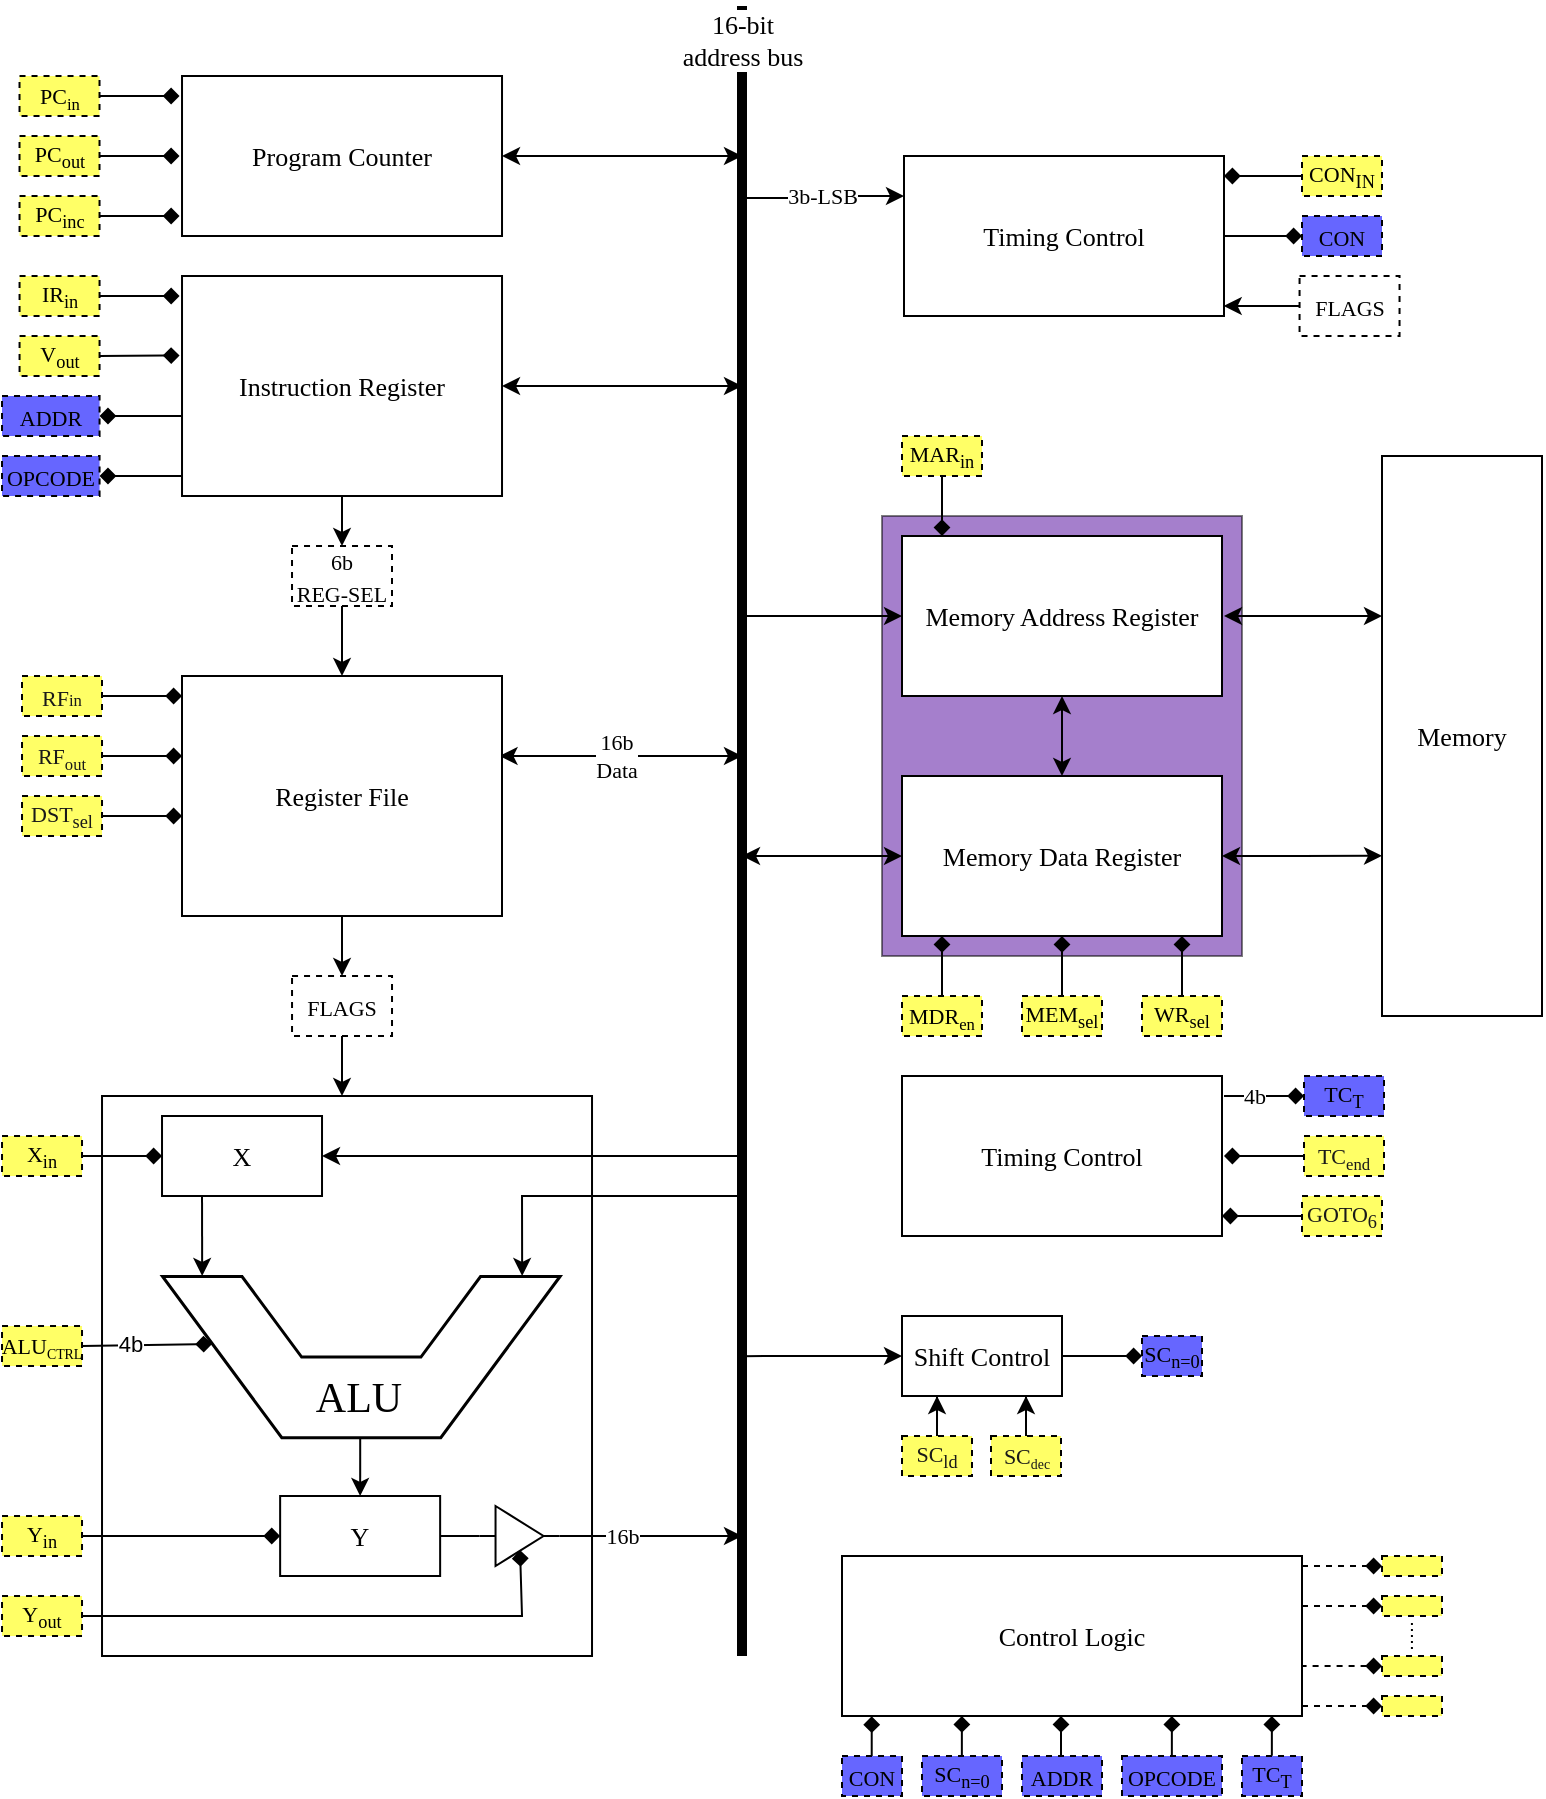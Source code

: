 <mxfile version="24.7.8" pages="2">
  <diagram name="Page-1" id="vSwhyiz1Xy6Y2kjDcV_P">
    <mxGraphModel dx="1434" dy="837" grid="1" gridSize="10" guides="1" tooltips="1" connect="1" arrows="1" fold="1" page="1" pageScale="1" pageWidth="827" pageHeight="1169" background="none" math="1" shadow="0">
      <root>
        <mxCell id="0" />
        <mxCell id="1" parent="0" />
        <mxCell id="bgm6wxLMQWX_yGzGKck9-151" value="" style="rounded=0;whiteSpace=wrap;html=1;fontFamily=jetbrains mono;fontSize=13;" parent="1" vertex="1">
          <mxGeometry x="80.01" y="610" width="245" height="280" as="geometry" />
        </mxCell>
        <mxCell id="bgm6wxLMQWX_yGzGKck9-150" value="" style="rounded=0;whiteSpace=wrap;html=1;fontFamily=jetbrains mono;fontSize=13;fillColor=#4C0099;fillStyle=solid;gradientColor=none;glass=0;shadow=0;opacity=50;" parent="1" vertex="1">
          <mxGeometry x="470" y="320" width="180" height="220" as="geometry" />
        </mxCell>
        <mxCell id="bgm6wxLMQWX_yGzGKck9-74" style="edgeStyle=orthogonalEdgeStyle;rounded=0;orthogonalLoop=1;jettySize=auto;html=1;exitX=1;exitY=0.25;exitDx=0;exitDy=0;startArrow=classic;startFill=1;" parent="1" edge="1">
          <mxGeometry relative="1" as="geometry">
            <mxPoint x="400" y="440" as="targetPoint" />
            <mxPoint x="278.76" y="440.0" as="sourcePoint" />
          </mxGeometry>
        </mxCell>
        <mxCell id="bgm6wxLMQWX_yGzGKck9-84" value="&lt;font face=&quot;jetbrains mono&quot;&gt;16b&lt;/font&gt;&lt;div&gt;&lt;font face=&quot;jetbrains mono&quot;&gt;Data&lt;/font&gt;&lt;/div&gt;" style="edgeLabel;html=1;align=center;verticalAlign=middle;resizable=0;points=[];" parent="bgm6wxLMQWX_yGzGKck9-74" vertex="1" connectable="0">
          <mxGeometry x="-0.09" relative="1" as="geometry">
            <mxPoint x="3" as="offset" />
          </mxGeometry>
        </mxCell>
        <mxCell id="YUyXwFJU9MH_SdsQyZb2-10" style="edgeStyle=orthogonalEdgeStyle;rounded=0;orthogonalLoop=1;jettySize=auto;html=1;entryX=0.5;entryY=0;entryDx=0;entryDy=0;" edge="1" parent="1" source="bgm6wxLMQWX_yGzGKck9-2" target="YUyXwFJU9MH_SdsQyZb2-9">
          <mxGeometry relative="1" as="geometry" />
        </mxCell>
        <mxCell id="bgm6wxLMQWX_yGzGKck9-2" value="Register File" style="rounded=0;whiteSpace=wrap;html=1;fontFamily=jetbrains mono;fontSize=13;points=[[0,0,0,0,0],[0,0.25,0,0,0],[0,0.5,0,0,0],[0,0.75,0,0,0],[0,1,0,0,0],[0.13,0,0,0,0],[0.25,0,0,0,0],[0.25,1,0,0,0],[0.5,0,0,0,0],[0.5,1,0,0,0],[0.75,0,0,0,0],[0.75,1,0,0,0],[1,0,0,0,0],[1,0.25,0,0,0],[1,0.5,0,0,0],[1,0.75,0,0,0],[1,1,0,0,0]];" parent="1" vertex="1">
          <mxGeometry x="120" y="400" width="160" height="120" as="geometry" />
        </mxCell>
        <mxCell id="bgm6wxLMQWX_yGzGKck9-89" style="edgeStyle=orthogonalEdgeStyle;rounded=0;orthogonalLoop=1;jettySize=auto;html=1;entryX=0.5;entryY=0;entryDx=0;entryDy=0;startArrow=classic;startFill=1;" parent="1" source="bgm6wxLMQWX_yGzGKck9-7" target="bgm6wxLMQWX_yGzGKck9-8" edge="1">
          <mxGeometry relative="1" as="geometry" />
        </mxCell>
        <mxCell id="LC9t9_Y2tX1t1bn_03ZO-25" style="edgeStyle=orthogonalEdgeStyle;rounded=0;orthogonalLoop=1;jettySize=auto;html=1;exitX=0;exitY=0.5;exitDx=0;exitDy=0;startArrow=classic;startFill=1;endArrow=none;endFill=0;" parent="1" source="bgm6wxLMQWX_yGzGKck9-7" edge="1">
          <mxGeometry relative="1" as="geometry">
            <mxPoint x="400" y="370" as="targetPoint" />
          </mxGeometry>
        </mxCell>
        <mxCell id="bgm6wxLMQWX_yGzGKck9-7" value="Memory Address Register" style="rounded=0;whiteSpace=wrap;html=1;fontFamily=jetbrains mono;fontSize=13;" parent="1" vertex="1">
          <mxGeometry x="480" y="330" width="160" height="80" as="geometry" />
        </mxCell>
        <mxCell id="LC9t9_Y2tX1t1bn_03ZO-24" style="edgeStyle=orthogonalEdgeStyle;rounded=0;orthogonalLoop=1;jettySize=auto;html=1;exitX=0;exitY=0.5;exitDx=0;exitDy=0;startArrow=classic;startFill=1;" parent="1" source="bgm6wxLMQWX_yGzGKck9-8" edge="1">
          <mxGeometry relative="1" as="geometry">
            <mxPoint x="400" y="490" as="targetPoint" />
          </mxGeometry>
        </mxCell>
        <mxCell id="bgm6wxLMQWX_yGzGKck9-8" value="Memory Data Register" style="rounded=0;whiteSpace=wrap;html=1;fontFamily=jetbrains mono;fontSize=13;" parent="1" vertex="1">
          <mxGeometry x="480" y="450" width="160" height="80" as="geometry" />
        </mxCell>
        <mxCell id="bgm6wxLMQWX_yGzGKck9-9" value="Memory" style="rounded=0;whiteSpace=wrap;html=1;fontFamily=jetbrains mono;fontSize=13;" parent="1" vertex="1">
          <mxGeometry x="720" y="290" width="80" height="280" as="geometry" />
        </mxCell>
        <mxCell id="LC9t9_Y2tX1t1bn_03ZO-12" style="edgeStyle=orthogonalEdgeStyle;rounded=0;orthogonalLoop=1;jettySize=auto;html=1;exitX=0.5;exitY=1;exitDx=0;exitDy=0;entryX=0.5;entryY=0;entryDx=0;entryDy=0;entryPerimeter=0;" parent="1" source="LC9t9_Y2tX1t1bn_03ZO-16" target="bgm6wxLMQWX_yGzGKck9-2" edge="1">
          <mxGeometry relative="1" as="geometry">
            <mxPoint x="140.731" y="390" as="targetPoint" />
            <Array as="points" />
          </mxGeometry>
        </mxCell>
        <mxCell id="LC9t9_Y2tX1t1bn_03ZO-28" style="edgeStyle=orthogonalEdgeStyle;rounded=0;orthogonalLoop=1;jettySize=auto;html=1;startArrow=classic;startFill=1;" parent="1" source="bgm6wxLMQWX_yGzGKck9-10" edge="1">
          <mxGeometry relative="1" as="geometry">
            <mxPoint x="400" y="255" as="targetPoint" />
            <Array as="points">
              <mxPoint x="400" y="255" />
            </Array>
          </mxGeometry>
        </mxCell>
        <mxCell id="YUyXwFJU9MH_SdsQyZb2-1" value="" style="edgeStyle=orthogonalEdgeStyle;rounded=0;orthogonalLoop=1;jettySize=auto;html=1;" edge="1" parent="1" source="bgm6wxLMQWX_yGzGKck9-10" target="LC9t9_Y2tX1t1bn_03ZO-16">
          <mxGeometry relative="1" as="geometry" />
        </mxCell>
        <mxCell id="bgm6wxLMQWX_yGzGKck9-10" value="Instruction Register" style="rounded=0;whiteSpace=wrap;html=1;fontFamily=jetbrains mono;fontSize=13;points=[[0,0,0,0,0],[0,0.25,0,0,0],[0,0.5,0,0,0],[0,0.75,0,0,0],[0,1,0,0,0],[0.13,1,0,0,0],[0.25,0,0,0,0],[0.25,1,0,0,0],[0.5,0,0,0,0],[0.5,1,0,0,0],[0.75,0,0,0,0],[0.75,1,0,0,0],[1,0,0,0,0],[1,0.25,0,0,0],[1,0.5,0,0,0],[1,0.75,0,0,0],[1,1,0,0,0]];" parent="1" vertex="1">
          <mxGeometry x="120.01" y="200" width="160" height="110" as="geometry" />
        </mxCell>
        <mxCell id="bgm6wxLMQWX_yGzGKck9-70" style="edgeStyle=none;rounded=0;orthogonalLoop=1;jettySize=auto;html=1;exitX=0.25;exitY=1;exitDx=0;exitDy=0;entryX=0;entryY=0.899;entryDx=0;entryDy=0;entryPerimeter=0;" parent="1" source="bgm6wxLMQWX_yGzGKck9-61" target="bgm6wxLMQWX_yGzGKck9-58" edge="1">
          <mxGeometry relative="1" as="geometry">
            <mxPoint x="130.01" y="690" as="targetPoint" />
          </mxGeometry>
        </mxCell>
        <mxCell id="bgm6wxLMQWX_yGzGKck9-73" style="edgeStyle=orthogonalEdgeStyle;rounded=0;orthogonalLoop=1;jettySize=auto;html=1;startArrow=classic;startFill=1;endArrow=none;endFill=0;exitX=1;exitY=0.5;exitDx=0;exitDy=0;" parent="1" source="bgm6wxLMQWX_yGzGKck9-61" edge="1">
          <mxGeometry relative="1" as="geometry">
            <mxPoint x="400" y="640" as="targetPoint" />
            <mxPoint x="140.01" y="640" as="sourcePoint" />
          </mxGeometry>
        </mxCell>
        <mxCell id="bgm6wxLMQWX_yGzGKck9-61" value="X" style="rounded=0;whiteSpace=wrap;html=1;fontFamily=jetbrains mono;fontSize=13;" parent="1" vertex="1">
          <mxGeometry x="110.01" y="620" width="80" height="40" as="geometry" />
        </mxCell>
        <mxCell id="bgm6wxLMQWX_yGzGKck9-69" value="" style="group" parent="1" vertex="1" connectable="0">
          <mxGeometry x="110.015" y="699.995" width="198.75" height="80.935" as="geometry" />
        </mxCell>
        <mxCell id="bgm6wxLMQWX_yGzGKck9-58" value="" style="shape=stencil(tZXRjoIwEEW/pq+bQsPq6wb1PyqOS2NtSdvV3b93oGCs0I0IJISkc7mHIb1DCcttySsgKS0J25A0TSjFO66vT2tuKyicL164EXwvwSvWGX2Cqzi4liFUCUa4WmVbQr/wmfpieaGVQojQygbKg44wLhR66a+Hta//C1YV8s/gwLRNNtXd68yPbAFqskSnIbPre95OZ6KGvSaL7NQ81ORNJsuxEgsxy/e8OH0b/aMOfVdUO2oDA8JdFlL6AYt9YMXruesJnXzWF/h/moawnVsK9eC+/wxaP5sKWI0FPGWMTvOvx9qz0P+ZTfOzsf7Q/sL+FVLbaHKwHgkPHguDmWs8vcQ2VX+ONIUb);whiteSpace=wrap;html=1;rotation=90;strokeWidth=1.5;fontSize=13;container=0;points=[[0,0,0,0,0],[0,0.3,0,-38,0],[0,1,0,0,0],[0.5,0,0,0,0],[0.5,1,0,0,0],[1,0.3,0,39,0],[1,0.5,0,0,0]];" parent="bgm6wxLMQWX_yGzGKck9-69" vertex="1">
          <mxGeometry x="59.065" y="-59.065" width="80.62" height="198.75" as="geometry" />
        </mxCell>
        <mxCell id="bgm6wxLMQWX_yGzGKck9-60" value="&lt;font face=&quot;jetbrains mono&quot; style=&quot;font-size: 21px;&quot;&gt;ALU&lt;/font&gt;" style="text;strokeColor=none;align=center;fillColor=none;html=1;verticalAlign=middle;whiteSpace=wrap;rounded=0;fontSize=21;container=0;" parent="bgm6wxLMQWX_yGzGKck9-69" vertex="1">
          <mxGeometry x="69.375" y="40.935" width="59.37" height="40" as="geometry" />
        </mxCell>
        <mxCell id="bgm6wxLMQWX_yGzGKck9-71" value="" style="edgeStyle=none;orthogonalLoop=1;jettySize=auto;html=1;rounded=0;entryX=0;entryY=0.094;entryDx=0;entryDy=0;entryPerimeter=0;" parent="1" target="bgm6wxLMQWX_yGzGKck9-58" edge="1">
          <mxGeometry width="80" relative="1" as="geometry">
            <mxPoint x="400" y="660" as="sourcePoint" />
            <mxPoint x="250.01" y="700" as="targetPoint" />
            <Array as="points">
              <mxPoint x="290.01" y="660" />
            </Array>
          </mxGeometry>
        </mxCell>
        <mxCell id="bgm6wxLMQWX_yGzGKck9-91" style="edgeStyle=orthogonalEdgeStyle;rounded=0;orthogonalLoop=1;jettySize=auto;html=1;entryX=0;entryY=0.714;entryDx=0;entryDy=0;entryPerimeter=0;startArrow=classic;startFill=1;" parent="1" source="bgm6wxLMQWX_yGzGKck9-8" target="bgm6wxLMQWX_yGzGKck9-9" edge="1">
          <mxGeometry relative="1" as="geometry" />
        </mxCell>
        <mxCell id="bgm6wxLMQWX_yGzGKck9-92" style="edgeStyle=orthogonalEdgeStyle;rounded=0;orthogonalLoop=1;jettySize=auto;html=1;entryX=0;entryY=0.714;entryDx=0;entryDy=0;entryPerimeter=0;startArrow=classic;startFill=1;" parent="1" edge="1">
          <mxGeometry relative="1" as="geometry">
            <mxPoint x="641" y="370" as="sourcePoint" />
            <mxPoint x="720" y="370" as="targetPoint" />
          </mxGeometry>
        </mxCell>
        <mxCell id="bgm6wxLMQWX_yGzGKck9-99" value="Control Logic" style="rounded=0;whiteSpace=wrap;html=1;fontFamily=jetbrains mono;fontSize=13;" parent="1" vertex="1">
          <mxGeometry x="450" y="840" width="230" height="80" as="geometry" />
        </mxCell>
        <mxCell id="bgm6wxLMQWX_yGzGKck9-102" style="edgeStyle=orthogonalEdgeStyle;rounded=0;orthogonalLoop=1;jettySize=auto;html=1;exitX=1;exitY=0.5;exitDx=0;exitDy=0;" parent="1" source="bgm6wxLMQWX_yGzGKck9-130" edge="1">
          <mxGeometry relative="1" as="geometry">
            <mxPoint x="400" y="830" as="targetPoint" />
            <mxPoint x="320.01" y="830" as="sourcePoint" />
          </mxGeometry>
        </mxCell>
        <mxCell id="bgm6wxLMQWX_yGzGKck9-100" value="Y" style="rounded=0;whiteSpace=wrap;html=1;fontFamily=jetbrains mono;fontSize=13;" parent="1" vertex="1">
          <mxGeometry x="169.07" y="810" width="80" height="40" as="geometry" />
        </mxCell>
        <mxCell id="bgm6wxLMQWX_yGzGKck9-101" style="edgeStyle=orthogonalEdgeStyle;rounded=0;orthogonalLoop=1;jettySize=auto;html=1;entryX=0.5;entryY=0;entryDx=0;entryDy=0;" parent="1" source="bgm6wxLMQWX_yGzGKck9-60" target="bgm6wxLMQWX_yGzGKck9-100" edge="1">
          <mxGeometry relative="1" as="geometry" />
        </mxCell>
        <mxCell id="bgm6wxLMQWX_yGzGKck9-104" value="&lt;font face=&quot;jetbrains mono&quot;&gt;16b&lt;/font&gt;" style="edgeLabel;html=1;align=center;verticalAlign=middle;resizable=0;points=[];" parent="1" vertex="1" connectable="0">
          <mxGeometry x="340.008" y="830.0" as="geometry" />
        </mxCell>
        <mxCell id="LC9t9_Y2tX1t1bn_03ZO-29" style="edgeStyle=orthogonalEdgeStyle;rounded=0;orthogonalLoop=1;jettySize=auto;html=1;startArrow=classic;startFill=1;" parent="1" source="bgm6wxLMQWX_yGzGKck9-106" edge="1">
          <mxGeometry relative="1" as="geometry">
            <mxPoint x="400" y="140" as="targetPoint" />
          </mxGeometry>
        </mxCell>
        <mxCell id="bgm6wxLMQWX_yGzGKck9-106" value="Program Counter" style="rounded=0;whiteSpace=wrap;html=1;fontFamily=jetbrains mono;fontSize=13;" parent="1" vertex="1">
          <mxGeometry x="120.01" y="100" width="160" height="80" as="geometry" />
        </mxCell>
        <mxCell id="bgm6wxLMQWX_yGzGKck9-115" value="" style="endArrow=diamond;html=1;rounded=0;entryX=0;entryY=0.25;entryDx=0;entryDy=0;endFill=1;endSize=6;targetPerimeterSpacing=0;sourcePerimeterSpacing=0;startArrow=none;startFill=0;" parent="1" edge="1">
          <mxGeometry width="50" height="50" relative="1" as="geometry">
            <mxPoint x="78.76" y="110" as="sourcePoint" />
            <mxPoint x="118.76" y="110" as="targetPoint" />
          </mxGeometry>
        </mxCell>
        <mxCell id="bgm6wxLMQWX_yGzGKck9-120" value="&lt;font style=&quot;font-size: 11px;&quot;&gt;PC&lt;/font&gt;&lt;font style=&quot;&quot; size=&quot;1&quot;&gt;&lt;sub&gt;in&lt;/sub&gt;&lt;/font&gt;" style="rounded=0;whiteSpace=wrap;html=1;fontFamily=jetbrains mono;fontSize=13;strokeWidth=1;dashed=1;fillColor=#FFFF66;fontColor=#000000;" parent="1" vertex="1">
          <mxGeometry x="38.76" y="100" width="40" height="20" as="geometry" />
        </mxCell>
        <mxCell id="bgm6wxLMQWX_yGzGKck9-121" value="" style="endArrow=diamond;html=1;rounded=0;entryX=0;entryY=0.25;entryDx=0;entryDy=0;endFill=1;endSize=6;targetPerimeterSpacing=0;sourcePerimeterSpacing=0;startArrow=none;startFill=0;" parent="1" edge="1">
          <mxGeometry width="50" height="50" relative="1" as="geometry">
            <mxPoint x="78.76" y="140" as="sourcePoint" />
            <mxPoint x="118.76" y="140" as="targetPoint" />
          </mxGeometry>
        </mxCell>
        <mxCell id="bgm6wxLMQWX_yGzGKck9-122" value="&lt;font style=&quot;font-size: 11px;&quot;&gt;PC&lt;sub&gt;out&lt;/sub&gt;&lt;/font&gt;" style="rounded=0;whiteSpace=wrap;html=1;fontFamily=jetbrains mono;fontSize=13;strokeWidth=1;dashed=1;fillColor=#FFFF66;fontColor=#000000;" parent="1" vertex="1">
          <mxGeometry x="38.76" y="130" width="40" height="20" as="geometry" />
        </mxCell>
        <mxCell id="bgm6wxLMQWX_yGzGKck9-123" value="" style="endArrow=diamond;html=1;rounded=0;entryX=0;entryY=0.25;entryDx=0;entryDy=0;endFill=1;endSize=6;targetPerimeterSpacing=0;sourcePerimeterSpacing=0;startArrow=none;startFill=0;" parent="1" edge="1">
          <mxGeometry width="50" height="50" relative="1" as="geometry">
            <mxPoint x="78.78" y="210" as="sourcePoint" />
            <mxPoint x="118.78" y="210" as="targetPoint" />
          </mxGeometry>
        </mxCell>
        <mxCell id="bgm6wxLMQWX_yGzGKck9-124" value="&lt;font style=&quot;font-size: 11px;&quot;&gt;IR&lt;sub&gt;in&lt;/sub&gt;&lt;/font&gt;" style="rounded=0;whiteSpace=wrap;html=1;fontFamily=jetbrains mono;fontSize=13;strokeWidth=1;dashed=1;fillColor=#FFFF66;fontColor=#000000;" parent="1" vertex="1">
          <mxGeometry x="38.78" y="200" width="40" height="20" as="geometry" />
        </mxCell>
        <mxCell id="bgm6wxLMQWX_yGzGKck9-126" value="" style="endArrow=diamond;html=1;rounded=0;entryX=0;entryY=0.25;entryDx=0;entryDy=0;endFill=1;endSize=6;targetPerimeterSpacing=0;sourcePerimeterSpacing=0;startArrow=none;startFill=0;exitX=1;exitY=0.5;exitDx=0;exitDy=0;" parent="1" edge="1" source="bgm6wxLMQWX_yGzGKck9-127">
          <mxGeometry width="50" height="50" relative="1" as="geometry">
            <mxPoint x="78.78" y="239.76" as="sourcePoint" />
            <mxPoint x="118.78" y="239.76" as="targetPoint" />
          </mxGeometry>
        </mxCell>
        <mxCell id="bgm6wxLMQWX_yGzGKck9-127" value="&lt;font style=&quot;&quot;&gt;&lt;span style=&quot;font-size: 11px;&quot;&gt;V&lt;sub&gt;out&lt;/sub&gt;&lt;/span&gt;&lt;/font&gt;" style="rounded=0;whiteSpace=wrap;html=1;fontFamily=jetbrains mono;fontSize=13;strokeWidth=1;dashed=1;fillColor=#FFFF66;fontColor=#000000;" parent="1" vertex="1">
          <mxGeometry x="38.78" y="230" width="40" height="20" as="geometry" />
        </mxCell>
        <mxCell id="bgm6wxLMQWX_yGzGKck9-128" value="" style="endArrow=diamond;html=1;rounded=0;endFill=1;endSize=6;targetPerimeterSpacing=0;sourcePerimeterSpacing=0;startArrow=none;startFill=0;exitX=1;exitY=0.5;exitDx=0;exitDy=0;" parent="1" source="bgm6wxLMQWX_yGzGKck9-129" edge="1">
          <mxGeometry width="50" height="50" relative="1" as="geometry">
            <mxPoint x="250.95" y="870" as="sourcePoint" />
            <mxPoint x="289.01" y="837" as="targetPoint" />
            <Array as="points">
              <mxPoint x="290.01" y="870" />
            </Array>
          </mxGeometry>
        </mxCell>
        <mxCell id="bgm6wxLMQWX_yGzGKck9-129" value="&lt;font style=&quot;font-size: 11px;&quot;&gt;Y&lt;sub&gt;out&lt;/sub&gt;&lt;/font&gt;" style="rounded=0;whiteSpace=wrap;html=1;fontFamily=jetbrains mono;fontSize=13;strokeWidth=1;dashed=1;fillColor=#FFFF66;fontColor=#000000;" parent="1" vertex="1">
          <mxGeometry x="30.01" y="860" width="40" height="20" as="geometry" />
        </mxCell>
        <mxCell id="bgm6wxLMQWX_yGzGKck9-131" style="edgeStyle=orthogonalEdgeStyle;rounded=0;orthogonalLoop=1;jettySize=auto;html=1;exitX=0;exitY=0.5;exitDx=0;exitDy=0;entryX=1;entryY=0.5;entryDx=0;entryDy=0;startArrow=none;startFill=0;endArrow=none;endFill=0;" parent="1" source="bgm6wxLMQWX_yGzGKck9-130" target="bgm6wxLMQWX_yGzGKck9-100" edge="1">
          <mxGeometry relative="1" as="geometry" />
        </mxCell>
        <mxCell id="bgm6wxLMQWX_yGzGKck9-130" value="" style="verticalLabelPosition=bottom;shadow=0;dashed=0;align=center;html=1;verticalAlign=top;shape=mxgraph.electrical.logic_gates.buffer2;" parent="1" vertex="1">
          <mxGeometry x="268.77" y="815" width="40" height="30" as="geometry" />
        </mxCell>
        <mxCell id="bgm6wxLMQWX_yGzGKck9-132" value="" style="endArrow=diamond;html=1;rounded=0;entryX=0;entryY=0.25;entryDx=0;entryDy=0;endFill=1;endSize=6;targetPerimeterSpacing=0;sourcePerimeterSpacing=0;startArrow=none;startFill=0;exitX=1;exitY=0.5;exitDx=0;exitDy=0;" parent="1" source="bgm6wxLMQWX_yGzGKck9-133" edge="1">
          <mxGeometry width="50" height="50" relative="1" as="geometry">
            <mxPoint x="129.07" y="830" as="sourcePoint" />
            <mxPoint x="169.07" y="830" as="targetPoint" />
          </mxGeometry>
        </mxCell>
        <mxCell id="bgm6wxLMQWX_yGzGKck9-133" value="&lt;span style=&quot;font-size: 11px;&quot;&gt;Y&lt;sub&gt;in&lt;/sub&gt;&lt;/span&gt;" style="rounded=0;whiteSpace=wrap;html=1;fontFamily=jetbrains mono;fontSize=13;strokeWidth=1;dashed=1;fillColor=#FFFF66;fontColor=#000000;" parent="1" vertex="1">
          <mxGeometry x="30.01" y="820" width="40" height="20" as="geometry" />
        </mxCell>
        <mxCell id="bgm6wxLMQWX_yGzGKck9-134" value="" style="endArrow=diamond;html=1;rounded=0;entryX=0;entryY=0.25;entryDx=0;entryDy=0;endFill=1;endSize=6;targetPerimeterSpacing=0;sourcePerimeterSpacing=0;startArrow=none;startFill=0;exitX=1;exitY=0.5;exitDx=0;exitDy=0;" parent="1" source="bgm6wxLMQWX_yGzGKck9-135" edge="1">
          <mxGeometry width="50" height="50" relative="1" as="geometry">
            <mxPoint x="70.01" y="640" as="sourcePoint" />
            <mxPoint x="110.01" y="640" as="targetPoint" />
          </mxGeometry>
        </mxCell>
        <mxCell id="bgm6wxLMQWX_yGzGKck9-135" value="&lt;span style=&quot;font-size: 11px;&quot;&gt;X&lt;sub&gt;in&lt;/sub&gt;&lt;/span&gt;" style="rounded=0;whiteSpace=wrap;html=1;fontFamily=jetbrains mono;fontSize=13;strokeWidth=1;dashed=1;fillColor=#FFFF66;fontColor=#000000;" parent="1" vertex="1">
          <mxGeometry x="30.01" y="630" width="40" height="20" as="geometry" />
        </mxCell>
        <mxCell id="n07r1d7HXpZVxYv5g-Mc-14" value="&lt;span style=&quot;font-size: 11px;&quot;&gt;ALU&lt;/span&gt;&lt;span style=&quot;font-size: 8.333px;&quot;&gt;&lt;sub&gt;CTRL&lt;/sub&gt;&lt;/span&gt;" style="rounded=0;whiteSpace=wrap;html=1;fontFamily=jetbrains mono;fontSize=13;strokeWidth=1;dashed=1;fillColor=#FFFF66;fontColor=#000000;" parent="1" vertex="1">
          <mxGeometry x="30.01" y="725" width="40" height="20" as="geometry" />
        </mxCell>
        <mxCell id="n07r1d7HXpZVxYv5g-Mc-15" value="" style="endArrow=diamond;html=1;rounded=0;endFill=1;endSize=6;targetPerimeterSpacing=0;sourcePerimeterSpacing=0;startArrow=none;startFill=0;exitX=1;exitY=0.5;exitDx=0;exitDy=0;" parent="1" edge="1">
          <mxGeometry width="50" height="50" relative="1" as="geometry">
            <mxPoint x="70.01" y="735" as="sourcePoint" />
            <mxPoint x="135.01" y="734" as="targetPoint" />
          </mxGeometry>
        </mxCell>
        <mxCell id="wqojDmfeKpwbc1v5SeDq-1" value="4b" style="edgeLabel;html=1;align=center;verticalAlign=middle;resizable=0;points=[];" parent="n07r1d7HXpZVxYv5g-Mc-15" vertex="1" connectable="0">
          <mxGeometry x="-0.271" y="1" relative="1" as="geometry">
            <mxPoint as="offset" />
          </mxGeometry>
        </mxCell>
        <mxCell id="n07r1d7HXpZVxYv5g-Mc-19" value="Shift Control" style="rounded=0;whiteSpace=wrap;html=1;fontFamily=jetbrains mono;fontSize=13;" parent="1" vertex="1">
          <mxGeometry x="480" y="720" width="80" height="40" as="geometry" />
        </mxCell>
        <mxCell id="n07r1d7HXpZVxYv5g-Mc-20" style="rounded=0;orthogonalLoop=1;jettySize=auto;html=1;startArrow=classic;startFill=1;endArrow=none;endFill=0;exitX=0;exitY=0.5;exitDx=0;exitDy=0;" parent="1" source="n07r1d7HXpZVxYv5g-Mc-19" edge="1">
          <mxGeometry relative="1" as="geometry">
            <mxPoint x="400" y="740.07" as="targetPoint" />
            <mxPoint x="501" y="840.07" as="sourcePoint" />
          </mxGeometry>
        </mxCell>
        <mxCell id="n07r1d7HXpZVxYv5g-Mc-22" value="&lt;span style=&quot;font-size: 11px;&quot;&gt;SC&lt;sub&gt;ld&lt;/sub&gt;&lt;/span&gt;" style="rounded=0;whiteSpace=wrap;html=1;fontFamily=jetbrains mono;fontSize=13;strokeWidth=1;dashed=1;fillColor=#FFFF66;imageAspect=1;absoluteArcSize=0;glass=0;fontColor=#191919;" parent="1" vertex="1">
          <mxGeometry x="480" y="780" width="35" height="20" as="geometry" />
        </mxCell>
        <mxCell id="n07r1d7HXpZVxYv5g-Mc-24" value="&lt;span style=&quot;font-size: 11px;&quot;&gt;SC&lt;/span&gt;&lt;span style=&quot;font-size: 8.333px;&quot;&gt;&lt;sub&gt;dec&lt;/sub&gt;&lt;/span&gt;" style="rounded=0;whiteSpace=wrap;html=1;fontFamily=jetbrains mono;fontSize=13;strokeWidth=1;dashed=1;fillColor=#FFFF66;fontColor=#191919;" parent="1" vertex="1">
          <mxGeometry x="524.5" y="780" width="35" height="20" as="geometry" />
        </mxCell>
        <mxCell id="n07r1d7HXpZVxYv5g-Mc-25" value="&lt;span style=&quot;font-size: 11px;&quot;&gt;SC&lt;sub&gt;n=0&lt;/sub&gt;&lt;/span&gt;" style="rounded=0;whiteSpace=wrap;html=1;fontFamily=jetbrains mono;fontSize=13;strokeWidth=1;dashed=1;fillColor=#6666FF;" parent="1" vertex="1">
          <mxGeometry x="600" y="730.0" width="30" height="20" as="geometry" />
        </mxCell>
        <mxCell id="n07r1d7HXpZVxYv5g-Mc-26" value="" style="endArrow=diamond;html=1;rounded=0;endFill=1;endSize=6;targetPerimeterSpacing=0;sourcePerimeterSpacing=0;startArrow=none;startFill=0;entryX=0;entryY=0.5;entryDx=0;entryDy=0;exitX=1;exitY=0.5;exitDx=0;exitDy=0;" parent="1" target="n07r1d7HXpZVxYv5g-Mc-25" edge="1">
          <mxGeometry width="50" height="50" relative="1" as="geometry">
            <mxPoint x="560" y="740.0" as="sourcePoint" />
            <mxPoint x="630.94" y="740.0" as="targetPoint" />
            <Array as="points" />
          </mxGeometry>
        </mxCell>
        <mxCell id="n07r1d7HXpZVxYv5g-Mc-28" value="Timing Control" style="rounded=0;whiteSpace=wrap;html=1;fontFamily=jetbrains mono;fontSize=13;" parent="1" vertex="1">
          <mxGeometry x="480" y="600" width="160" height="80" as="geometry" />
        </mxCell>
        <mxCell id="n07r1d7HXpZVxYv5g-Mc-29" value="&lt;span style=&quot;font-size: 11px;&quot;&gt;TC&lt;sub&gt;T&lt;/sub&gt;&lt;/span&gt;" style="rounded=0;whiteSpace=wrap;html=1;fontFamily=jetbrains mono;fontSize=13;strokeWidth=1;dashed=1;fillColor=#6666FF;" parent="1" vertex="1">
          <mxGeometry x="681" y="600" width="40" height="20" as="geometry" />
        </mxCell>
        <mxCell id="n07r1d7HXpZVxYv5g-Mc-30" value="" style="endArrow=diamond;html=1;rounded=0;endFill=1;endSize=6;targetPerimeterSpacing=0;sourcePerimeterSpacing=0;startArrow=none;startFill=0;entryX=0;entryY=0.5;entryDx=0;entryDy=0;exitX=1;exitY=0.25;exitDx=0;exitDy=0;" parent="1" target="n07r1d7HXpZVxYv5g-Mc-29" edge="1">
          <mxGeometry width="50" height="50" relative="1" as="geometry">
            <mxPoint x="641" y="610" as="sourcePoint" />
            <mxPoint x="712.94" y="610" as="targetPoint" />
            <Array as="points" />
          </mxGeometry>
        </mxCell>
        <mxCell id="LC9t9_Y2tX1t1bn_03ZO-19" value="&lt;font face=&quot;jetbrains mono&quot;&gt;4&lt;/font&gt;&lt;span style=&quot;font-family: &amp;quot;jetbrains mono&amp;quot;;&quot;&gt;b&lt;/span&gt;" style="edgeLabel;html=1;align=center;verticalAlign=middle;resizable=0;points=[];" parent="n07r1d7HXpZVxYv5g-Mc-30" vertex="1" connectable="0">
          <mxGeometry x="-0.174" relative="1" as="geometry">
            <mxPoint x="-2" as="offset" />
          </mxGeometry>
        </mxCell>
        <mxCell id="n07r1d7HXpZVxYv5g-Mc-32" value="" style="endArrow=diamond;html=1;rounded=0;endFill=1;endSize=6;targetPerimeterSpacing=0;sourcePerimeterSpacing=0;startArrow=none;startFill=0;exitX=0;exitY=0.5;exitDx=0;exitDy=0;" parent="1" edge="1">
          <mxGeometry width="50" height="50" relative="1" as="geometry">
            <mxPoint x="681" y="640" as="sourcePoint" />
            <mxPoint x="641" y="640" as="targetPoint" />
          </mxGeometry>
        </mxCell>
        <mxCell id="n07r1d7HXpZVxYv5g-Mc-33" value="&lt;span style=&quot;font-size: 11px;&quot;&gt;TC&lt;/span&gt;&lt;font size=&quot;1&quot;&gt;&lt;sub&gt;end&lt;/sub&gt;&lt;/font&gt;" style="rounded=0;whiteSpace=wrap;html=1;fontFamily=jetbrains mono;fontSize=13;strokeWidth=1;dashed=1;fillColor=#FFFF66;fontColor=#191919;" parent="1" vertex="1">
          <mxGeometry x="681" y="630" width="40" height="20" as="geometry" />
        </mxCell>
        <mxCell id="LC9t9_Y2tX1t1bn_03ZO-3" value="" style="endArrow=diamond;html=1;rounded=0;entryX=0;entryY=0.25;entryDx=0;entryDy=0;endFill=1;endSize=6;targetPerimeterSpacing=0;sourcePerimeterSpacing=0;startArrow=none;startFill=0;exitX=1;exitY=0.5;exitDx=0;exitDy=0;" parent="1" source="LC9t9_Y2tX1t1bn_03ZO-4" edge="1">
          <mxGeometry width="50" height="50" relative="1" as="geometry">
            <mxPoint x="80" y="410" as="sourcePoint" />
            <mxPoint x="120" y="410" as="targetPoint" />
          </mxGeometry>
        </mxCell>
        <mxCell id="LC9t9_Y2tX1t1bn_03ZO-4" value="&lt;span style=&quot;font-size: 11px;&quot;&gt;RF&lt;/span&gt;&lt;span style=&quot;font-size: 8.333px;&quot;&gt;in&lt;/span&gt;" style="rounded=0;whiteSpace=wrap;html=1;fontFamily=jetbrains mono;fontSize=13;strokeWidth=1;dashed=1;fillColor=#FFFF66;fontColor=#191919;" parent="1" vertex="1">
          <mxGeometry x="40" y="400" width="40" height="20" as="geometry" />
        </mxCell>
        <mxCell id="LC9t9_Y2tX1t1bn_03ZO-5" value="" style="endArrow=diamond;html=1;rounded=0;entryX=0;entryY=0.25;entryDx=0;entryDy=0;endFill=1;endSize=6;targetPerimeterSpacing=0;sourcePerimeterSpacing=0;startArrow=none;startFill=0;exitX=1;exitY=0.5;exitDx=0;exitDy=0;" parent="1" source="LC9t9_Y2tX1t1bn_03ZO-6" edge="1">
          <mxGeometry width="50" height="50" relative="1" as="geometry">
            <mxPoint x="80.01" y="440" as="sourcePoint" />
            <mxPoint x="120.01" y="440" as="targetPoint" />
          </mxGeometry>
        </mxCell>
        <mxCell id="LC9t9_Y2tX1t1bn_03ZO-6" value="&lt;span style=&quot;font-size: 11px;&quot;&gt;RF&lt;/span&gt;&lt;font size=&quot;1&quot;&gt;&lt;sub&gt;out&lt;/sub&gt;&lt;/font&gt;" style="rounded=0;whiteSpace=wrap;html=1;fontFamily=jetbrains mono;fontSize=13;strokeWidth=1;dashed=1;fillColor=#FFFF66;fontColor=#191919;" parent="1" vertex="1">
          <mxGeometry x="40.01" y="430" width="40" height="20" as="geometry" />
        </mxCell>
        <mxCell id="LC9t9_Y2tX1t1bn_03ZO-21" value="" style="endArrow=none;html=1;rounded=0;strokeWidth=5;fontSize=13;" parent="1" edge="1">
          <mxGeometry width="50" height="50" relative="1" as="geometry">
            <mxPoint x="400" y="890" as="sourcePoint" />
            <mxPoint x="400" y="65" as="targetPoint" />
          </mxGeometry>
        </mxCell>
        <mxCell id="LC9t9_Y2tX1t1bn_03ZO-22" value="16-bit&lt;div&gt;address bus&lt;/div&gt;" style="edgeLabel;html=1;align=center;verticalAlign=middle;resizable=0;points=[];fontFamily=jetbrains mono;fontSize=13;" parent="LC9t9_Y2tX1t1bn_03ZO-21" vertex="1" connectable="0">
          <mxGeometry x="0.808" relative="1" as="geometry">
            <mxPoint y="-62" as="offset" />
          </mxGeometry>
        </mxCell>
        <mxCell id="LC9t9_Y2tX1t1bn_03ZO-16" value="&lt;span style=&quot;font-size: 11px;&quot;&gt;6b&lt;/span&gt;&lt;div&gt;&lt;span style=&quot;font-size: 11px;&quot;&gt;REG-SEL&lt;/span&gt;&lt;/div&gt;" style="rounded=0;whiteSpace=wrap;html=1;fontFamily=jetbrains mono;fontSize=13;strokeWidth=1;dashed=1;align=center;verticalAlign=middle;" parent="1" vertex="1">
          <mxGeometry x="175.01" y="335" width="49.99" height="30" as="geometry" />
        </mxCell>
        <mxCell id="LC9t9_Y2tX1t1bn_03ZO-33" value="" style="endArrow=diamond;html=1;rounded=0;entryX=0;entryY=0.25;entryDx=0;entryDy=0;endFill=1;endSize=6;targetPerimeterSpacing=0;sourcePerimeterSpacing=0;startArrow=none;startFill=0;exitX=1;exitY=0.5;exitDx=0;exitDy=0;" parent="1" source="LC9t9_Y2tX1t1bn_03ZO-34" edge="1">
          <mxGeometry width="50" height="50" relative="1" as="geometry">
            <mxPoint x="80.01" y="470" as="sourcePoint" />
            <mxPoint x="120.01" y="470" as="targetPoint" />
          </mxGeometry>
        </mxCell>
        <mxCell id="LC9t9_Y2tX1t1bn_03ZO-34" value="&lt;span style=&quot;font-size: 11px;&quot;&gt;DST&lt;sub&gt;sel&lt;/sub&gt;&lt;/span&gt;" style="rounded=0;whiteSpace=wrap;html=1;fontFamily=jetbrains mono;fontSize=13;strokeWidth=1;dashed=1;fillColor=#FFFF66;fontColor=#191919;" parent="1" vertex="1">
          <mxGeometry x="40.01" y="460" width="40" height="20" as="geometry" />
        </mxCell>
        <mxCell id="LC9t9_Y2tX1t1bn_03ZO-38" value="" style="endArrow=diamond;html=1;rounded=0;endFill=1;endSize=6;targetPerimeterSpacing=0;sourcePerimeterSpacing=0;startArrow=none;startFill=0;exitX=0.5;exitY=1;exitDx=0;exitDy=0;" parent="1" source="LC9t9_Y2tX1t1bn_03ZO-39" edge="1">
          <mxGeometry width="50" height="50" relative="1" as="geometry">
            <mxPoint x="515" y="290" as="sourcePoint" />
            <mxPoint x="500" y="330" as="targetPoint" />
          </mxGeometry>
        </mxCell>
        <mxCell id="LC9t9_Y2tX1t1bn_03ZO-39" value="&lt;span style=&quot;font-size: 11px;&quot;&gt;MAR&lt;sub&gt;in&lt;/sub&gt;&lt;/span&gt;" style="rounded=0;whiteSpace=wrap;html=1;fontFamily=jetbrains mono;fontSize=13;strokeWidth=1;dashed=1;fillColor=#FFFF66;fontColor=#000000;" parent="1" vertex="1">
          <mxGeometry x="480" y="280" width="40" height="20" as="geometry" />
        </mxCell>
        <mxCell id="LC9t9_Y2tX1t1bn_03ZO-44" value="" style="endArrow=diamond;html=1;rounded=0;endFill=1;endSize=6;targetPerimeterSpacing=0;sourcePerimeterSpacing=0;startArrow=none;startFill=0;exitX=0.5;exitY=0;exitDx=0;exitDy=0;" parent="1" edge="1">
          <mxGeometry width="50" height="50" relative="1" as="geometry">
            <mxPoint x="560" y="560" as="sourcePoint" />
            <mxPoint x="560" y="530" as="targetPoint" />
          </mxGeometry>
        </mxCell>
        <mxCell id="LC9t9_Y2tX1t1bn_03ZO-45" value="&lt;span style=&quot;font-size: 11px;&quot;&gt;MEM&lt;sub&gt;sel&lt;/sub&gt;&lt;/span&gt;" style="rounded=0;whiteSpace=wrap;html=1;fontFamily=jetbrains mono;fontSize=13;strokeWidth=1;dashed=1;fillColor=#FFFF66;fontColor=#000000;" parent="1" vertex="1">
          <mxGeometry x="540" y="560" width="40" height="20" as="geometry" />
        </mxCell>
        <mxCell id="LC9t9_Y2tX1t1bn_03ZO-47" value="" style="endArrow=diamond;html=1;rounded=0;endFill=1;endSize=6;targetPerimeterSpacing=0;sourcePerimeterSpacing=0;startArrow=none;startFill=0;exitX=0.5;exitY=0;exitDx=0;exitDy=0;" parent="1" source="LC9t9_Y2tX1t1bn_03ZO-48" edge="1">
          <mxGeometry width="50" height="50" relative="1" as="geometry">
            <mxPoint x="616" y="570" as="sourcePoint" />
            <mxPoint x="620" y="530" as="targetPoint" />
          </mxGeometry>
        </mxCell>
        <mxCell id="LC9t9_Y2tX1t1bn_03ZO-48" value="&lt;span style=&quot;font-size: 11px;&quot;&gt;WR&lt;sub&gt;sel&lt;/sub&gt;&lt;/span&gt;" style="rounded=0;whiteSpace=wrap;html=1;fontFamily=jetbrains mono;fontSize=13;strokeWidth=1;dashed=1;fillColor=#FFFF66;fontColor=#000000;" parent="1" vertex="1">
          <mxGeometry x="600" y="560" width="40" height="20" as="geometry" />
        </mxCell>
        <mxCell id="LC9t9_Y2tX1t1bn_03ZO-49" value="" style="endArrow=diamond;html=1;rounded=0;endFill=1;endSize=6;targetPerimeterSpacing=0;sourcePerimeterSpacing=0;startArrow=none;startFill=0;exitX=0.5;exitY=0;exitDx=0;exitDy=0;" parent="1" source="LC9t9_Y2tX1t1bn_03ZO-50" edge="1">
          <mxGeometry width="50" height="50" relative="1" as="geometry">
            <mxPoint x="496" y="570" as="sourcePoint" />
            <mxPoint x="500" y="530" as="targetPoint" />
          </mxGeometry>
        </mxCell>
        <mxCell id="LC9t9_Y2tX1t1bn_03ZO-50" value="&lt;span style=&quot;font-size: 11px;&quot;&gt;MDR&lt;/span&gt;&lt;font size=&quot;1&quot;&gt;&lt;sub&gt;en&lt;/sub&gt;&lt;/font&gt;" style="rounded=0;whiteSpace=wrap;html=1;fontFamily=jetbrains mono;fontSize=13;strokeWidth=1;dashed=1;fillColor=#FFFF66;fontColor=#000000;" parent="1" vertex="1">
          <mxGeometry x="480" y="560" width="40" height="20" as="geometry" />
        </mxCell>
        <mxCell id="LC9t9_Y2tX1t1bn_03ZO-54" value="" style="endArrow=diamond;html=1;rounded=0;entryX=0;entryY=0.25;entryDx=0;entryDy=0;endFill=1;endSize=6;targetPerimeterSpacing=0;sourcePerimeterSpacing=0;startArrow=none;startFill=0;" parent="1" edge="1">
          <mxGeometry width="50" height="50" relative="1" as="geometry">
            <mxPoint x="78.77" y="170" as="sourcePoint" />
            <mxPoint x="118.77" y="170" as="targetPoint" />
          </mxGeometry>
        </mxCell>
        <mxCell id="LC9t9_Y2tX1t1bn_03ZO-55" value="&lt;font style=&quot;font-size: 11px;&quot;&gt;PC&lt;sub&gt;inc&lt;/sub&gt;&lt;/font&gt;" style="rounded=0;whiteSpace=wrap;html=1;fontFamily=jetbrains mono;fontSize=13;strokeWidth=1;dashed=1;fillColor=#FFFF66;fontColor=#000000;" parent="1" vertex="1">
          <mxGeometry x="38.77" y="160" width="40" height="20" as="geometry" />
        </mxCell>
        <mxCell id="YUyXwFJU9MH_SdsQyZb2-2" value="&lt;span style=&quot;font-size: 11px;&quot;&gt;ADDR&lt;/span&gt;" style="rounded=0;whiteSpace=wrap;html=1;fontFamily=jetbrains mono;fontSize=13;strokeWidth=1;dashed=1;fillColor=#6666FF;" vertex="1" parent="1">
          <mxGeometry x="30.01" y="260" width="48.77" height="20" as="geometry" />
        </mxCell>
        <mxCell id="YUyXwFJU9MH_SdsQyZb2-4" value="&lt;span style=&quot;font-size: 11px;&quot;&gt;OPCODE&lt;/span&gt;" style="rounded=0;whiteSpace=wrap;html=1;fontFamily=jetbrains mono;fontSize=13;strokeWidth=1;dashed=1;fillColor=#6666FF;" vertex="1" parent="1">
          <mxGeometry x="30.01" y="290" width="48.77" height="20" as="geometry" />
        </mxCell>
        <mxCell id="YUyXwFJU9MH_SdsQyZb2-5" style="edgeStyle=orthogonalEdgeStyle;rounded=0;orthogonalLoop=1;jettySize=auto;html=1;exitX=1;exitY=0.5;exitDx=0;exitDy=0;startArrow=diamond;startFill=1;endArrow=none;endFill=0;" edge="1" parent="1" source="YUyXwFJU9MH_SdsQyZb2-2">
          <mxGeometry relative="1" as="geometry">
            <mxPoint x="120.01" y="270" as="targetPoint" />
          </mxGeometry>
        </mxCell>
        <mxCell id="YUyXwFJU9MH_SdsQyZb2-6" style="edgeStyle=orthogonalEdgeStyle;rounded=0;orthogonalLoop=1;jettySize=auto;html=1;exitX=1;exitY=0.5;exitDx=0;exitDy=0;startArrow=diamond;startFill=1;endArrow=none;endFill=0;" edge="1" parent="1" source="YUyXwFJU9MH_SdsQyZb2-4">
          <mxGeometry relative="1" as="geometry">
            <mxPoint x="120.01" y="300" as="targetPoint" />
          </mxGeometry>
        </mxCell>
        <mxCell id="YUyXwFJU9MH_SdsQyZb2-11" style="edgeStyle=orthogonalEdgeStyle;rounded=0;orthogonalLoop=1;jettySize=auto;html=1;" edge="1" parent="1" source="YUyXwFJU9MH_SdsQyZb2-9">
          <mxGeometry relative="1" as="geometry">
            <mxPoint x="200" y="610" as="targetPoint" />
            <Array as="points">
              <mxPoint x="200" y="610" />
            </Array>
          </mxGeometry>
        </mxCell>
        <mxCell id="YUyXwFJU9MH_SdsQyZb2-9" value="&lt;span style=&quot;font-size: 11px;&quot;&gt;FLAGS&lt;/span&gt;" style="rounded=0;whiteSpace=wrap;html=1;fontFamily=jetbrains mono;fontSize=13;strokeWidth=1;dashed=1;align=center;verticalAlign=middle;" vertex="1" parent="1">
          <mxGeometry x="175.02" y="550" width="49.99" height="30" as="geometry" />
        </mxCell>
        <mxCell id="YUyXwFJU9MH_SdsQyZb2-22" style="edgeStyle=orthogonalEdgeStyle;rounded=0;orthogonalLoop=1;jettySize=auto;html=1;endArrow=diamond;endFill=1;" edge="1" parent="1" source="YUyXwFJU9MH_SdsQyZb2-14" target="YUyXwFJU9MH_SdsQyZb2-20">
          <mxGeometry relative="1" as="geometry" />
        </mxCell>
        <mxCell id="YUyXwFJU9MH_SdsQyZb2-24" style="edgeStyle=orthogonalEdgeStyle;rounded=0;orthogonalLoop=1;jettySize=auto;html=1;startArrow=classic;startFill=1;endArrow=none;endFill=0;" edge="1" parent="1" source="YUyXwFJU9MH_SdsQyZb2-14">
          <mxGeometry relative="1" as="geometry">
            <mxPoint x="400" y="160" as="targetPoint" />
            <Array as="points">
              <mxPoint x="441" y="160" />
              <mxPoint x="441" y="161" />
              <mxPoint x="400" y="161" />
            </Array>
          </mxGeometry>
        </mxCell>
        <mxCell id="YUyXwFJU9MH_SdsQyZb2-25" value="&lt;font face=&quot;JetBrains Mono&quot;&gt;3b-LSB&lt;/font&gt;" style="edgeLabel;html=1;align=center;verticalAlign=middle;resizable=0;points=[];" vertex="1" connectable="0" parent="YUyXwFJU9MH_SdsQyZb2-24">
          <mxGeometry x="-0.06" y="2" relative="1" as="geometry">
            <mxPoint x="-2" y="-2" as="offset" />
          </mxGeometry>
        </mxCell>
        <mxCell id="YUyXwFJU9MH_SdsQyZb2-14" value="Timing Control" style="rounded=0;whiteSpace=wrap;html=1;fontFamily=jetbrains mono;fontSize=13;" vertex="1" parent="1">
          <mxGeometry x="481" y="140" width="160" height="80" as="geometry" />
        </mxCell>
        <mxCell id="YUyXwFJU9MH_SdsQyZb2-20" value="&lt;span style=&quot;font-size: 11px;&quot;&gt;CON&lt;/span&gt;" style="rounded=0;whiteSpace=wrap;html=1;fontFamily=jetbrains mono;fontSize=13;strokeWidth=1;dashed=1;fillColor=#6666FF;" vertex="1" parent="1">
          <mxGeometry x="680" y="170" width="40" height="20" as="geometry" />
        </mxCell>
        <mxCell id="YUyXwFJU9MH_SdsQyZb2-26" value="&lt;span style=&quot;font-size: 11px;&quot;&gt;CON&lt;sub&gt;IN&lt;/sub&gt;&lt;/span&gt;" style="rounded=0;whiteSpace=wrap;html=1;fontFamily=jetbrains mono;fontSize=13;strokeWidth=1;dashed=1;fillColor=#FFFF66;fontColor=#000000;" vertex="1" parent="1">
          <mxGeometry x="680" y="140" width="40" height="20" as="geometry" />
        </mxCell>
        <mxCell id="YUyXwFJU9MH_SdsQyZb2-27" style="edgeStyle=orthogonalEdgeStyle;rounded=0;orthogonalLoop=1;jettySize=auto;html=1;endArrow=diamond;endFill=1;" edge="1" parent="1" source="YUyXwFJU9MH_SdsQyZb2-26">
          <mxGeometry relative="1" as="geometry">
            <mxPoint x="641" y="150" as="targetPoint" />
          </mxGeometry>
        </mxCell>
        <mxCell id="YUyXwFJU9MH_SdsQyZb2-28" value="&lt;span style=&quot;font-size: 11px;&quot;&gt;FLAGS&lt;/span&gt;" style="rounded=0;whiteSpace=wrap;html=1;fontFamily=jetbrains mono;fontSize=13;strokeWidth=1;dashed=1;align=center;verticalAlign=middle;" vertex="1" parent="1">
          <mxGeometry x="678.78" y="200" width="49.99" height="30" as="geometry" />
        </mxCell>
        <mxCell id="YUyXwFJU9MH_SdsQyZb2-30" style="edgeStyle=orthogonalEdgeStyle;rounded=0;orthogonalLoop=1;jettySize=auto;html=1;entryX=0.999;entryY=0.937;entryDx=0;entryDy=0;entryPerimeter=0;" edge="1" parent="1" source="YUyXwFJU9MH_SdsQyZb2-28" target="YUyXwFJU9MH_SdsQyZb2-14">
          <mxGeometry relative="1" as="geometry" />
        </mxCell>
        <mxCell id="YUyXwFJU9MH_SdsQyZb2-36" value="" style="endArrow=diamond;html=1;rounded=0;endFill=1;endSize=6;targetPerimeterSpacing=0;sourcePerimeterSpacing=0;startArrow=none;startFill=0;exitX=0;exitY=0.5;exitDx=0;exitDy=0;" edge="1" parent="1">
          <mxGeometry width="50" height="50" relative="1" as="geometry">
            <mxPoint x="680" y="670" as="sourcePoint" />
            <mxPoint x="640" y="670" as="targetPoint" />
          </mxGeometry>
        </mxCell>
        <mxCell id="YUyXwFJU9MH_SdsQyZb2-37" value="&lt;span style=&quot;font-size: 11px;&quot;&gt;GOTO&lt;sub&gt;6&lt;/sub&gt;&lt;/span&gt;" style="rounded=0;whiteSpace=wrap;html=1;fontFamily=jetbrains mono;fontSize=13;strokeWidth=1;dashed=1;fillColor=#FFFF66;fontColor=#191919;" vertex="1" parent="1">
          <mxGeometry x="680" y="660" width="40" height="20" as="geometry" />
        </mxCell>
        <mxCell id="YUyXwFJU9MH_SdsQyZb2-38" style="edgeStyle=orthogonalEdgeStyle;rounded=0;orthogonalLoop=1;jettySize=auto;html=1;entryX=0.219;entryY=1;entryDx=0;entryDy=0;entryPerimeter=0;" edge="1" parent="1" source="n07r1d7HXpZVxYv5g-Mc-22" target="n07r1d7HXpZVxYv5g-Mc-19">
          <mxGeometry relative="1" as="geometry" />
        </mxCell>
        <mxCell id="YUyXwFJU9MH_SdsQyZb2-39" style="edgeStyle=orthogonalEdgeStyle;rounded=0;orthogonalLoop=1;jettySize=auto;html=1;entryX=0.775;entryY=1;entryDx=0;entryDy=0;entryPerimeter=0;" edge="1" parent="1" source="n07r1d7HXpZVxYv5g-Mc-24" target="n07r1d7HXpZVxYv5g-Mc-19">
          <mxGeometry relative="1" as="geometry" />
        </mxCell>
        <mxCell id="YUyXwFJU9MH_SdsQyZb2-44" value="&lt;span style=&quot;font-size: 11px;&quot;&gt;ADDR&lt;/span&gt;" style="rounded=0;whiteSpace=wrap;html=1;fontFamily=jetbrains mono;fontSize=13;strokeWidth=1;dashed=1;fillColor=#6666FF;" vertex="1" parent="1">
          <mxGeometry x="540" y="940" width="40" height="20" as="geometry" />
        </mxCell>
        <mxCell id="YUyXwFJU9MH_SdsQyZb2-45" value="&lt;span style=&quot;font-size: 11px;&quot;&gt;OPCODE&lt;/span&gt;" style="rounded=0;whiteSpace=wrap;html=1;fontFamily=jetbrains mono;fontSize=13;strokeWidth=1;dashed=1;fillColor=#6666FF;" vertex="1" parent="1">
          <mxGeometry x="590" y="940" width="50" height="20" as="geometry" />
        </mxCell>
        <mxCell id="YUyXwFJU9MH_SdsQyZb2-46" value="&lt;span style=&quot;font-size: 11px;&quot;&gt;SC&lt;sub&gt;n=0&lt;/sub&gt;&lt;/span&gt;" style="rounded=0;whiteSpace=wrap;html=1;fontFamily=jetbrains mono;fontSize=13;strokeWidth=1;dashed=1;fillColor=#6666FF;" vertex="1" parent="1">
          <mxGeometry x="490" y="940" width="40" height="20" as="geometry" />
        </mxCell>
        <mxCell id="YUyXwFJU9MH_SdsQyZb2-47" value="&lt;span style=&quot;font-size: 11px;&quot;&gt;TC&lt;sub&gt;T&lt;/sub&gt;&lt;/span&gt;" style="rounded=0;whiteSpace=wrap;html=1;fontFamily=jetbrains mono;fontSize=13;strokeWidth=1;dashed=1;fillColor=#6666FF;" vertex="1" parent="1">
          <mxGeometry x="650" y="940" width="30" height="20" as="geometry" />
        </mxCell>
        <mxCell id="YUyXwFJU9MH_SdsQyZb2-51" value="&lt;span style=&quot;font-size: 11px;&quot;&gt;CON&lt;/span&gt;" style="rounded=0;whiteSpace=wrap;html=1;fontFamily=jetbrains mono;fontSize=13;strokeWidth=1;dashed=1;fillColor=#6666FF;" vertex="1" parent="1">
          <mxGeometry x="450" y="940" width="30" height="20" as="geometry" />
        </mxCell>
        <mxCell id="YUyXwFJU9MH_SdsQyZb2-53" value="" style="endArrow=diamond;html=1;rounded=0;endFill=1;endSize=6;targetPerimeterSpacing=0;sourcePerimeterSpacing=0;startArrow=none;startFill=0;exitX=1;exitY=0.5;exitDx=0;exitDy=0;" edge="1" parent="1">
          <mxGeometry width="50" height="50" relative="1" as="geometry">
            <mxPoint x="464.86" y="940.0" as="sourcePoint" />
            <mxPoint x="464.86" y="920.14" as="targetPoint" />
            <Array as="points" />
          </mxGeometry>
        </mxCell>
        <mxCell id="YUyXwFJU9MH_SdsQyZb2-54" value="" style="endArrow=diamond;html=1;rounded=0;endFill=1;endSize=6;targetPerimeterSpacing=0;sourcePerimeterSpacing=0;startArrow=none;startFill=0;exitX=1;exitY=0.5;exitDx=0;exitDy=0;" edge="1" parent="1">
          <mxGeometry width="50" height="50" relative="1" as="geometry">
            <mxPoint x="509.93" y="939.86" as="sourcePoint" />
            <mxPoint x="509.93" y="920" as="targetPoint" />
            <Array as="points" />
          </mxGeometry>
        </mxCell>
        <mxCell id="YUyXwFJU9MH_SdsQyZb2-55" value="" style="endArrow=diamond;html=1;rounded=0;endFill=1;endSize=6;targetPerimeterSpacing=0;sourcePerimeterSpacing=0;startArrow=none;startFill=0;exitX=1;exitY=0.5;exitDx=0;exitDy=0;" edge="1" parent="1">
          <mxGeometry width="50" height="50" relative="1" as="geometry">
            <mxPoint x="559.5" y="939.86" as="sourcePoint" />
            <mxPoint x="559.5" y="920" as="targetPoint" />
            <Array as="points" />
          </mxGeometry>
        </mxCell>
        <mxCell id="YUyXwFJU9MH_SdsQyZb2-56" value="" style="endArrow=diamond;html=1;rounded=0;endFill=1;endSize=6;targetPerimeterSpacing=0;sourcePerimeterSpacing=0;startArrow=none;startFill=0;exitX=1;exitY=0.5;exitDx=0;exitDy=0;" edge="1" parent="1">
          <mxGeometry width="50" height="50" relative="1" as="geometry">
            <mxPoint x="614.93" y="939.86" as="sourcePoint" />
            <mxPoint x="614.93" y="920" as="targetPoint" />
            <Array as="points" />
          </mxGeometry>
        </mxCell>
        <mxCell id="YUyXwFJU9MH_SdsQyZb2-57" value="" style="endArrow=diamond;html=1;rounded=0;endFill=1;endSize=6;targetPerimeterSpacing=0;sourcePerimeterSpacing=0;startArrow=none;startFill=0;exitX=1;exitY=0.5;exitDx=0;exitDy=0;" edge="1" parent="1">
          <mxGeometry width="50" height="50" relative="1" as="geometry">
            <mxPoint x="664.93" y="939.86" as="sourcePoint" />
            <mxPoint x="664.93" y="920" as="targetPoint" />
            <Array as="points" />
          </mxGeometry>
        </mxCell>
        <mxCell id="YUyXwFJU9MH_SdsQyZb2-58" value="" style="group" vertex="1" connectable="0" parent="1">
          <mxGeometry x="680.0" y="840" width="70.0" height="80" as="geometry" />
        </mxCell>
        <mxCell id="bgm6wxLMQWX_yGzGKck9-138" value="" style="endArrow=diamond;html=1;rounded=0;entryX=0;entryY=0.5;entryDx=0;entryDy=0;endFill=1;endSize=6;targetPerimeterSpacing=0;sourcePerimeterSpacing=0;startArrow=none;startFill=0;dashed=1;exitX=0;exitY=0.5;exitDx=0;exitDy=0;" parent="YUyXwFJU9MH_SdsQyZb2-58" target="bgm6wxLMQWX_yGzGKck9-139" edge="1">
          <mxGeometry width="50" height="50" relative="1" as="geometry">
            <mxPoint y="5" as="sourcePoint" />
            <mxPoint x="39.0" y="5" as="targetPoint" />
          </mxGeometry>
        </mxCell>
        <mxCell id="bgm6wxLMQWX_yGzGKck9-139" value="" style="rounded=0;whiteSpace=wrap;html=1;fontFamily=jetbrains mono;fontSize=13;strokeWidth=1;dashed=1;fillColor=#FFFF66;" parent="YUyXwFJU9MH_SdsQyZb2-58" vertex="1">
          <mxGeometry x="40.0" width="30" height="10" as="geometry" />
        </mxCell>
        <mxCell id="bgm6wxLMQWX_yGzGKck9-142" value="" style="endArrow=diamond;html=1;rounded=0;entryX=0;entryY=0.5;entryDx=0;entryDy=0;endFill=1;endSize=6;targetPerimeterSpacing=0;sourcePerimeterSpacing=0;startArrow=none;startFill=0;dashed=1;exitX=0;exitY=0.5;exitDx=0;exitDy=0;" parent="YUyXwFJU9MH_SdsQyZb2-58" target="bgm6wxLMQWX_yGzGKck9-143" edge="1">
          <mxGeometry width="50" height="50" relative="1" as="geometry">
            <mxPoint y="25" as="sourcePoint" />
            <mxPoint x="39.0" y="25" as="targetPoint" />
          </mxGeometry>
        </mxCell>
        <mxCell id="bgm6wxLMQWX_yGzGKck9-149" style="edgeStyle=orthogonalEdgeStyle;rounded=0;orthogonalLoop=1;jettySize=auto;html=1;endArrow=none;endFill=0;dashed=1;dashPattern=1 2;targetPerimeterSpacing=0;" parent="YUyXwFJU9MH_SdsQyZb2-58" edge="1">
          <mxGeometry relative="1" as="geometry">
            <mxPoint x="54.96" y="33.5" as="sourcePoint" />
            <mxPoint x="54.96" y="48.5" as="targetPoint" />
          </mxGeometry>
        </mxCell>
        <mxCell id="bgm6wxLMQWX_yGzGKck9-143" value="" style="rounded=0;whiteSpace=wrap;html=1;fontFamily=jetbrains mono;fontSize=13;strokeWidth=1;dashed=1;fillColor=#FFFF66;" parent="YUyXwFJU9MH_SdsQyZb2-58" vertex="1">
          <mxGeometry x="40.0" y="20" width="30" height="10" as="geometry" />
        </mxCell>
        <mxCell id="bgm6wxLMQWX_yGzGKck9-144" value="" style="endArrow=diamond;html=1;rounded=0;entryX=0;entryY=0.5;entryDx=0;entryDy=0;endFill=1;endSize=6;targetPerimeterSpacing=0;sourcePerimeterSpacing=0;startArrow=none;startFill=0;dashed=1;exitX=0;exitY=0.5;exitDx=0;exitDy=0;" parent="YUyXwFJU9MH_SdsQyZb2-58" target="bgm6wxLMQWX_yGzGKck9-145" edge="1">
          <mxGeometry width="50" height="50" relative="1" as="geometry">
            <mxPoint y="75" as="sourcePoint" />
            <mxPoint x="39.0" y="75" as="targetPoint" />
          </mxGeometry>
        </mxCell>
        <mxCell id="bgm6wxLMQWX_yGzGKck9-145" value="" style="rounded=0;whiteSpace=wrap;html=1;fontFamily=jetbrains mono;fontSize=13;strokeWidth=1;dashed=1;fillColor=#FFFF66;" parent="YUyXwFJU9MH_SdsQyZb2-58" vertex="1">
          <mxGeometry x="40.0" y="70" width="30" height="10" as="geometry" />
        </mxCell>
        <mxCell id="bgm6wxLMQWX_yGzGKck9-146" value="" style="endArrow=none;html=1;rounded=0;entryX=1;entryY=0.5;entryDx=0;entryDy=0;endFill=0;endSize=6;targetPerimeterSpacing=0;sourcePerimeterSpacing=0;startArrow=diamond;startFill=1;dashed=1;exitX=0;exitY=0.5;exitDx=0;exitDy=0;" parent="YUyXwFJU9MH_SdsQyZb2-58" source="bgm6wxLMQWX_yGzGKck9-147" edge="1">
          <mxGeometry width="50" height="50" relative="1" as="geometry">
            <mxPoint x="39.0" y="55" as="sourcePoint" />
            <mxPoint y="55" as="targetPoint" />
          </mxGeometry>
        </mxCell>
        <mxCell id="bgm6wxLMQWX_yGzGKck9-147" value="" style="rounded=0;whiteSpace=wrap;html=1;fontFamily=jetbrains mono;fontSize=13;strokeWidth=1;dashed=1;fillColor=#FFFF66;" parent="YUyXwFJU9MH_SdsQyZb2-58" vertex="1">
          <mxGeometry x="40.0" y="50" width="30" height="10" as="geometry" />
        </mxCell>
      </root>
    </mxGraphModel>
  </diagram>
  <diagram id="438Gpvw1h984fiysbrWx" name="ALU">
    <mxGraphModel dx="735" dy="429" grid="1" gridSize="10" guides="1" tooltips="1" connect="1" arrows="1" fold="1" page="1" pageScale="1" pageWidth="850" pageHeight="1100" math="0" shadow="0">
      <root>
        <mxCell id="0" />
        <mxCell id="1" parent="0" />
        <mxCell id="tBuJ11QNLGypv5b4rK_Z-20" style="edgeStyle=orthogonalEdgeStyle;rounded=0;orthogonalLoop=1;jettySize=auto;html=1;entryX=0;entryY=0.08;entryDx=0;entryDy=0;entryPerimeter=0;" edge="1" parent="1" source="tBuJ11QNLGypv5b4rK_Z-17" target="tjKsFQWikZEDZ-nvlZU8-2">
          <mxGeometry relative="1" as="geometry" />
        </mxCell>
        <mxCell id="2sON3jHmIwMV_wgL4n0h-1" value="" style="endArrow=none;html=1;rounded=0;strokeWidth=5;" edge="1" parent="1">
          <mxGeometry width="50" height="50" relative="1" as="geometry">
            <mxPoint x="720" y="690" as="sourcePoint" />
            <mxPoint x="720" y="280" as="targetPoint" />
          </mxGeometry>
        </mxCell>
        <mxCell id="2sON3jHmIwMV_wgL4n0h-2" value="BUS" style="edgeLabel;html=1;align=center;verticalAlign=middle;resizable=0;points=[];fontFamily=JetBrains Mono;fontSize=30;" vertex="1" connectable="0" parent="2sON3jHmIwMV_wgL4n0h-1">
          <mxGeometry x="0.941" y="4" relative="1" as="geometry">
            <mxPoint x="4" y="-42" as="offset" />
          </mxGeometry>
        </mxCell>
        <mxCell id="2sON3jHmIwMV_wgL4n0h-3" value="" style="endArrow=classic;html=1;rounded=0;" edge="1" parent="1">
          <mxGeometry width="50" height="50" relative="1" as="geometry">
            <mxPoint x="720" y="320" as="sourcePoint" />
            <mxPoint x="520" y="320" as="targetPoint" />
          </mxGeometry>
        </mxCell>
        <mxCell id="2sON3jHmIwMV_wgL4n0h-5" value="Din" style="edgeLabel;html=1;align=center;verticalAlign=middle;resizable=0;points=[];fontFamily=JetBrains Mono;fontSize=15;fontColor=default;labelBackgroundColor=default;" vertex="1" connectable="0" parent="2sON3jHmIwMV_wgL4n0h-3">
          <mxGeometry x="-0.001" y="1" relative="1" as="geometry">
            <mxPoint y="-12" as="offset" />
          </mxGeometry>
        </mxCell>
        <mxCell id="2sON3jHmIwMV_wgL4n0h-7" style="edgeStyle=orthogonalEdgeStyle;rounded=0;orthogonalLoop=1;jettySize=auto;html=1;entryX=0.5;entryY=0;entryDx=0;entryDy=0;" edge="1" parent="1" target="2sON3jHmIwMV_wgL4n0h-9">
          <mxGeometry relative="1" as="geometry">
            <mxPoint x="343.76" y="400" as="targetPoint" />
            <mxPoint x="522.52" y="320.026" as="sourcePoint" />
          </mxGeometry>
        </mxCell>
        <mxCell id="2sON3jHmIwMV_wgL4n0h-8" value="X[0-15]" style="edgeLabel;html=1;align=center;verticalAlign=middle;resizable=0;points=[];fontFamily=JetBrains Mono;fontSize=15;" vertex="1" connectable="0" parent="2sON3jHmIwMV_wgL4n0h-7">
          <mxGeometry x="-0.358" relative="1" as="geometry">
            <mxPoint x="3" y="-11" as="offset" />
          </mxGeometry>
        </mxCell>
        <mxCell id="2sON3jHmIwMV_wgL4n0h-9" value="&lt;font face=&quot;JetBrains Mono&quot;&gt;X REGISTER&lt;/font&gt;" style="rounded=0;whiteSpace=wrap;html=1;" vertex="1" parent="1">
          <mxGeometry x="375" y="380" width="100" height="30" as="geometry" />
        </mxCell>
        <mxCell id="tjKsFQWikZEDZ-nvlZU8-1" value="" style="group" vertex="1" connectable="0" parent="1">
          <mxGeometry x="410.005" y="509.995" width="198.75" height="80.935" as="geometry" />
        </mxCell>
        <mxCell id="tjKsFQWikZEDZ-nvlZU8-2" value="" style="shape=stencil(tZXRjoIwEEW/pq+bQsPq6wb1PyqOS2NtSdvV3b93oGCs0I0IJISkc7mHIb1DCcttySsgKS0J25A0TSjFO66vT2tuKyicL164EXwvwSvWGX2Cqzi4liFUCUa4WmVbQr/wmfpieaGVQojQygbKg44wLhR66a+Hta//C1YV8s/gwLRNNtXd68yPbAFqskSnIbPre95OZ6KGvSaL7NQ81ORNJsuxEgsxy/e8OH0b/aMOfVdUO2oDA8JdFlL6AYt9YMXruesJnXzWF/h/moawnVsK9eC+/wxaP5sKWI0FPGWMTvOvx9qz0P+ZTfOzsf7Q/sL+FVLbaHKwHgkPHguDmWs8vcQ2VX+ONIUb);whiteSpace=wrap;html=1;rotation=90;strokeWidth=1.5;fontSize=13;container=0;points=[[0,0,0,0,0],[0,0.3,0,-38,0],[0,1,0,0,0],[0.5,0,0,0,0],[0.5,1,0,0,0],[1,0.3,0,39,0],[1,0.5,0,0,0]];" vertex="1" parent="tjKsFQWikZEDZ-nvlZU8-1">
          <mxGeometry x="59.065" y="-59.065" width="80.62" height="198.75" as="geometry" />
        </mxCell>
        <mxCell id="tjKsFQWikZEDZ-nvlZU8-3" value="&lt;font face=&quot;jetbrains mono&quot; style=&quot;font-size: 21px;&quot;&gt;ALU&lt;/font&gt;" style="text;strokeColor=none;align=center;fillColor=none;html=1;verticalAlign=middle;whiteSpace=wrap;rounded=0;fontSize=21;container=0;" vertex="1" parent="tjKsFQWikZEDZ-nvlZU8-1">
          <mxGeometry x="69.375" y="40.935" width="59.37" height="40" as="geometry" />
        </mxCell>
        <mxCell id="tjKsFQWikZEDZ-nvlZU8-4" style="edgeStyle=orthogonalEdgeStyle;rounded=0;orthogonalLoop=1;jettySize=auto;html=1;entryX=0;entryY=0.925;entryDx=0;entryDy=0;entryPerimeter=0;" edge="1" parent="1" source="2sON3jHmIwMV_wgL4n0h-9" target="tjKsFQWikZEDZ-nvlZU8-2">
          <mxGeometry relative="1" as="geometry" />
        </mxCell>
        <mxCell id="tjKsFQWikZEDZ-nvlZU8-10" value="B[0-15]" style="edgeLabel;html=1;align=center;verticalAlign=middle;resizable=0;points=[];fontSize=15;fontFamily=JetBrains Mono;" vertex="1" connectable="0" parent="tjKsFQWikZEDZ-nvlZU8-4">
          <mxGeometry x="-0.04" y="1" relative="1" as="geometry">
            <mxPoint x="-1" y="-7" as="offset" />
          </mxGeometry>
        </mxCell>
        <mxCell id="tBuJ11QNLGypv5b4rK_Z-1" value="" style="endArrow=diamond;html=1;rounded=0;entryX=0;entryY=0.25;entryDx=0;entryDy=0;endFill=1;endSize=6;targetPerimeterSpacing=0;sourcePerimeterSpacing=0;startArrow=none;startFill=0;exitX=1;exitY=0.5;exitDx=0;exitDy=0;" edge="1" parent="1" source="tBuJ11QNLGypv5b4rK_Z-2">
          <mxGeometry width="50" height="50" relative="1" as="geometry">
            <mxPoint x="335" y="395" as="sourcePoint" />
            <mxPoint x="375" y="395" as="targetPoint" />
            <Array as="points">
              <mxPoint x="355" y="395" />
            </Array>
          </mxGeometry>
        </mxCell>
        <mxCell id="tBuJ11QNLGypv5b4rK_Z-2" value="&lt;span style=&quot;font-size: 11px;&quot;&gt;X&lt;sub&gt;in&lt;/sub&gt;&lt;/span&gt;" style="rounded=0;whiteSpace=wrap;html=1;fontFamily=jetbrains mono;fontSize=13;strokeWidth=1;dashed=1;fillColor=#FF4040;" vertex="1" parent="1">
          <mxGeometry x="295" y="385" width="40" height="20" as="geometry" />
        </mxCell>
        <mxCell id="tBuJ11QNLGypv5b4rK_Z-5" value="" style="endArrow=diamond;html=1;rounded=0;entryX=0;entryY=0.25;entryDx=0;entryDy=0;endFill=1;endSize=6;targetPerimeterSpacing=0;sourcePerimeterSpacing=0;startArrow=none;startFill=0;exitX=1;exitY=0.5;exitDx=0;exitDy=0;" edge="1" parent="1" source="tBuJ11QNLGypv5b4rK_Z-6">
          <mxGeometry width="50" height="50" relative="1" as="geometry">
            <mxPoint x="385" y="530" as="sourcePoint" />
            <mxPoint x="425" y="530" as="targetPoint" />
            <Array as="points">
              <mxPoint x="405" y="530" />
            </Array>
          </mxGeometry>
        </mxCell>
        <mxCell id="tBuJ11QNLGypv5b4rK_Z-6" value="&lt;span style=&quot;font-size: 11px;&quot;&gt;ALU-CTRL[0-3]&lt;/span&gt;" style="rounded=0;whiteSpace=wrap;html=1;fontFamily=jetbrains mono;fontSize=13;strokeWidth=1;dashed=1;fillColor=#FF4040;" vertex="1" parent="1">
          <mxGeometry x="290" y="520" width="95" height="20" as="geometry" />
        </mxCell>
        <mxCell id="tBuJ11QNLGypv5b4rK_Z-12" style="edgeStyle=orthogonalEdgeStyle;rounded=0;orthogonalLoop=1;jettySize=auto;html=1;" edge="1" parent="1" source="tBuJ11QNLGypv5b4rK_Z-8">
          <mxGeometry relative="1" as="geometry">
            <mxPoint x="720" y="645.0" as="targetPoint" />
          </mxGeometry>
        </mxCell>
        <mxCell id="tBuJ11QNLGypv5b4rK_Z-8" value="&lt;font face=&quot;JetBrains Mono&quot;&gt;Y REGISTER&lt;/font&gt;" style="rounded=0;whiteSpace=wrap;html=1;" vertex="1" parent="1">
          <mxGeometry x="459.38" y="620" width="100" height="50" as="geometry" />
        </mxCell>
        <mxCell id="tBuJ11QNLGypv5b4rK_Z-9" style="edgeStyle=orthogonalEdgeStyle;rounded=0;orthogonalLoop=1;jettySize=auto;html=1;entryX=0.5;entryY=0;entryDx=0;entryDy=0;" edge="1" parent="1" source="tjKsFQWikZEDZ-nvlZU8-3" target="tBuJ11QNLGypv5b4rK_Z-8">
          <mxGeometry relative="1" as="geometry" />
        </mxCell>
        <mxCell id="tBuJ11QNLGypv5b4rK_Z-13" value="" style="endArrow=diamond;html=1;rounded=0;entryX=0;entryY=0.25;entryDx=0;entryDy=0;endFill=1;endSize=6;targetPerimeterSpacing=0;sourcePerimeterSpacing=0;startArrow=none;startFill=0;exitX=1;exitY=0.5;exitDx=0;exitDy=0;" edge="1" parent="1" source="tBuJ11QNLGypv5b4rK_Z-14">
          <mxGeometry width="50" height="50" relative="1" as="geometry">
            <mxPoint x="419.38" y="630" as="sourcePoint" />
            <mxPoint x="459.38" y="630" as="targetPoint" />
            <Array as="points">
              <mxPoint x="439.38" y="630" />
            </Array>
          </mxGeometry>
        </mxCell>
        <mxCell id="tBuJ11QNLGypv5b4rK_Z-14" value="&lt;span style=&quot;font-size: 11px;&quot;&gt;Y&lt;sub&gt;in&lt;/sub&gt;&lt;/span&gt;" style="rounded=0;whiteSpace=wrap;html=1;fontFamily=jetbrains mono;fontSize=13;strokeWidth=1;dashed=1;fillColor=#FF4040;" vertex="1" parent="1">
          <mxGeometry x="379.38" y="620" width="40" height="20" as="geometry" />
        </mxCell>
        <mxCell id="tBuJ11QNLGypv5b4rK_Z-15" value="" style="endArrow=diamond;html=1;rounded=0;entryX=0;entryY=0.25;entryDx=0;entryDy=0;endFill=1;endSize=6;targetPerimeterSpacing=0;sourcePerimeterSpacing=0;startArrow=none;startFill=0;exitX=1;exitY=0.5;exitDx=0;exitDy=0;" edge="1" parent="1" source="tBuJ11QNLGypv5b4rK_Z-16">
          <mxGeometry width="50" height="50" relative="1" as="geometry">
            <mxPoint x="419.38" y="660" as="sourcePoint" />
            <mxPoint x="459.38" y="660" as="targetPoint" />
            <Array as="points">
              <mxPoint x="439.38" y="660" />
            </Array>
          </mxGeometry>
        </mxCell>
        <mxCell id="tBuJ11QNLGypv5b4rK_Z-16" value="&lt;span style=&quot;font-size: 11px;&quot;&gt;Y&lt;/span&gt;&lt;font size=&quot;1&quot;&gt;&lt;sub&gt;out&lt;/sub&gt;&lt;/font&gt;" style="rounded=0;whiteSpace=wrap;html=1;fontFamily=jetbrains mono;fontSize=13;strokeWidth=1;dashed=1;fillColor=#FF4040;" vertex="1" parent="1">
          <mxGeometry x="379.38" y="650" width="40" height="20" as="geometry" />
        </mxCell>
        <mxCell id="tBuJ11QNLGypv5b4rK_Z-18" value="" style="edgeStyle=orthogonalEdgeStyle;rounded=0;orthogonalLoop=1;jettySize=auto;html=1;entryX=1;entryY=0.5;entryDx=0;entryDy=0;" edge="1" parent="1" target="tBuJ11QNLGypv5b4rK_Z-17">
          <mxGeometry relative="1" as="geometry">
            <mxPoint x="720" y="390" as="sourcePoint" />
            <mxPoint x="590" y="510" as="targetPoint" />
            <Array as="points">
              <mxPoint x="720" y="320" />
              <mxPoint x="680" y="320" />
              <mxPoint x="680" y="385" />
            </Array>
          </mxGeometry>
        </mxCell>
        <mxCell id="tBuJ11QNLGypv5b4rK_Z-19" value="A[0-15]" style="edgeLabel;html=1;align=center;verticalAlign=middle;resizable=0;points=[];fontSize=15;fontFamily=JetBrains Mono;labelBackgroundColor=default;" vertex="1" connectable="0" parent="tBuJ11QNLGypv5b4rK_Z-18">
          <mxGeometry x="-0.328" y="-1" relative="1" as="geometry">
            <mxPoint x="-125" y="132" as="offset" />
          </mxGeometry>
        </mxCell>
        <mxCell id="tBuJ11QNLGypv5b4rK_Z-17" value="&lt;font face=&quot;JetBrains Mono&quot;&gt;SHIFTER&lt;br&gt;&amp;gt;&amp;gt;&lt;/font&gt;" style="rounded=0;whiteSpace=wrap;html=1;" vertex="1" parent="1">
          <mxGeometry x="549.69" y="360" width="86.24" height="50" as="geometry" />
        </mxCell>
        <mxCell id="tBuJ11QNLGypv5b4rK_Z-21" value="" style="endArrow=diamond;html=1;rounded=0;entryX=0;entryY=0.25;entryDx=0;entryDy=0;endFill=1;endSize=6;targetPerimeterSpacing=0;sourcePerimeterSpacing=0;startArrow=none;startFill=0;exitX=1;exitY=0.5;exitDx=0;exitDy=0;" edge="1" parent="1" source="tBuJ11QNLGypv5b4rK_Z-22">
          <mxGeometry width="50" height="50" relative="1" as="geometry">
            <mxPoint x="509.38" y="373" as="sourcePoint" />
            <mxPoint x="549.38" y="373" as="targetPoint" />
            <Array as="points">
              <mxPoint x="529.38" y="373" />
            </Array>
          </mxGeometry>
        </mxCell>
        <mxCell id="tBuJ11QNLGypv5b4rK_Z-22" value="&lt;span style=&quot;font-size: 11px;&quot;&gt;SH&lt;sub&gt;en&lt;/sub&gt;&lt;/span&gt;" style="rounded=0;whiteSpace=wrap;html=1;fontFamily=jetbrains mono;fontSize=13;strokeWidth=1;dashed=1;fillColor=#FF4040;" vertex="1" parent="1">
          <mxGeometry x="489.38" y="363" width="40" height="20" as="geometry" />
        </mxCell>
        <mxCell id="tBuJ11QNLGypv5b4rK_Z-23" value="" style="endArrow=diamond;html=1;rounded=0;entryX=0;entryY=0.25;entryDx=0;entryDy=0;endFill=1;endSize=6;targetPerimeterSpacing=0;sourcePerimeterSpacing=0;startArrow=none;startFill=0;exitX=1;exitY=0.5;exitDx=0;exitDy=0;" edge="1" parent="1" source="tBuJ11QNLGypv5b4rK_Z-24">
          <mxGeometry width="50" height="50" relative="1" as="geometry">
            <mxPoint x="509.38" y="398" as="sourcePoint" />
            <mxPoint x="549.38" y="398" as="targetPoint" />
            <Array as="points">
              <mxPoint x="529.38" y="398" />
            </Array>
          </mxGeometry>
        </mxCell>
        <mxCell id="tBuJ11QNLGypv5b4rK_Z-24" value="&lt;span style=&quot;font-size: 11px;&quot;&gt;CYC&lt;sub&gt;en&lt;/sub&gt;&lt;/span&gt;" style="rounded=0;whiteSpace=wrap;html=1;fontFamily=jetbrains mono;fontSize=13;strokeWidth=1;dashed=1;fillColor=#FF4040;" vertex="1" parent="1">
          <mxGeometry x="489.38" y="388" width="40" height="20" as="geometry" />
        </mxCell>
      </root>
    </mxGraphModel>
  </diagram>
</mxfile>
